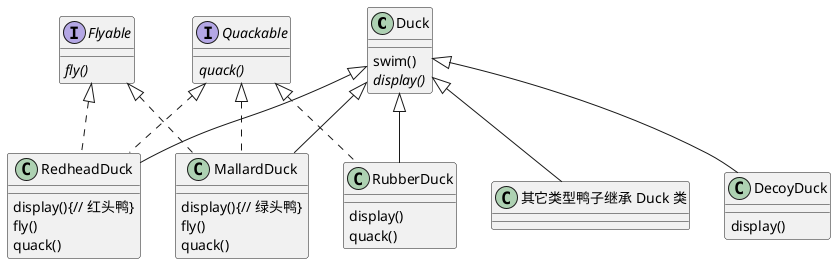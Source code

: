 @startuml

class Duck{
    swim()
    {abstract} display()
}

interface Flyable{
    {abstract} fly()
}

interface Quackable{
    {abstract} quack()
}

class MallardDuck{
    display(){// 绿头鸭}
    fly()
    quack()
}

class RedheadDuck{
    display(){// 红头鸭}
    fly()
    quack()
}

class RubberDuck{
    display()
    quack()
}

class DecoyDuck{
    display()
}

Duck <|-- MallardDuck
Flyable <|.. MallardDuck
Quackable <|.. MallardDuck
Duck <|-- RedheadDuck
Flyable <|.. RedheadDuck
Quackable <|.. RedheadDuck
Duck <|-- RubberDuck
Quackable <|.. RubberDuck
Duck <|-- DecoyDuck
Duck <|-- “其它类型鸭子继承 Duck 类”
@enduml